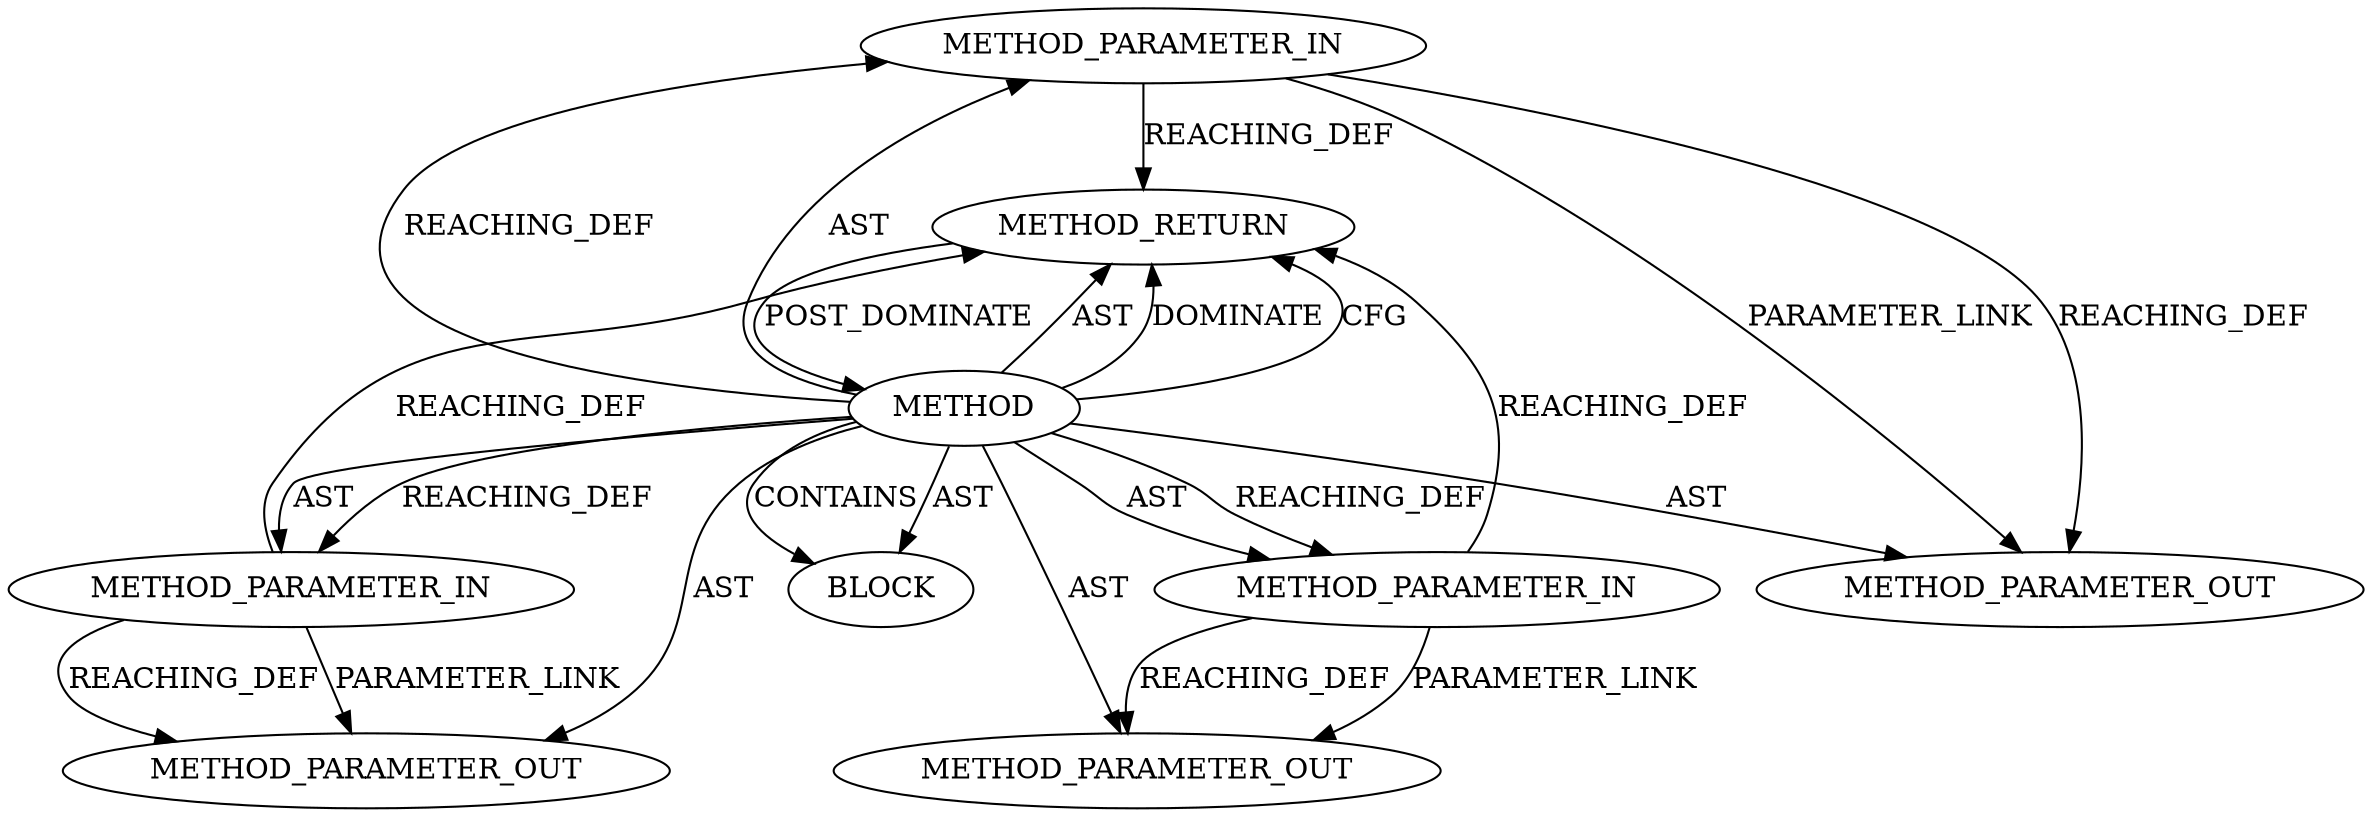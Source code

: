 digraph {
  19693 [label=METHOD_PARAMETER_IN ORDER=2 CODE="p2" IS_VARIADIC=false TYPE_FULL_NAME="ANY" EVALUATION_STRATEGY="BY_VALUE" INDEX=2 NAME="p2"]
  21884 [label=METHOD_PARAMETER_OUT ORDER=1 CODE="p1" IS_VARIADIC=false TYPE_FULL_NAME="ANY" EVALUATION_STRATEGY="BY_VALUE" INDEX=1 NAME="p1"]
  19692 [label=METHOD_PARAMETER_IN ORDER=1 CODE="p1" IS_VARIADIC=false TYPE_FULL_NAME="ANY" EVALUATION_STRATEGY="BY_VALUE" INDEX=1 NAME="p1"]
  19695 [label=BLOCK ORDER=1 ARGUMENT_INDEX=1 CODE="<empty>" TYPE_FULL_NAME="ANY"]
  19696 [label=METHOD_RETURN ORDER=2 CODE="RET" TYPE_FULL_NAME="ANY" EVALUATION_STRATEGY="BY_VALUE"]
  19691 [label=METHOD AST_PARENT_TYPE="NAMESPACE_BLOCK" AST_PARENT_FULL_NAME="<global>" ORDER=0 CODE="<empty>" FULL_NAME="copy_from_iter" IS_EXTERNAL=true FILENAME="<empty>" SIGNATURE="" NAME="copy_from_iter"]
  19694 [label=METHOD_PARAMETER_IN ORDER=3 CODE="p3" IS_VARIADIC=false TYPE_FULL_NAME="ANY" EVALUATION_STRATEGY="BY_VALUE" INDEX=3 NAME="p3"]
  21885 [label=METHOD_PARAMETER_OUT ORDER=2 CODE="p2" IS_VARIADIC=false TYPE_FULL_NAME="ANY" EVALUATION_STRATEGY="BY_VALUE" INDEX=2 NAME="p2"]
  21886 [label=METHOD_PARAMETER_OUT ORDER=3 CODE="p3" IS_VARIADIC=false TYPE_FULL_NAME="ANY" EVALUATION_STRATEGY="BY_VALUE" INDEX=3 NAME="p3"]
  19692 -> 19696 [label=REACHING_DEF VARIABLE="p1"]
  19693 -> 21885 [label=PARAMETER_LINK ]
  19691 -> 21886 [label=AST ]
  19694 -> 21886 [label=REACHING_DEF VARIABLE="p3"]
  19691 -> 19696 [label=AST ]
  19692 -> 21884 [label=REACHING_DEF VARIABLE="p1"]
  19691 -> 21885 [label=AST ]
  19691 -> 19693 [label=REACHING_DEF VARIABLE=""]
  19691 -> 19694 [label=AST ]
  19691 -> 19696 [label=DOMINATE ]
  19691 -> 19692 [label=AST ]
  19696 -> 19691 [label=POST_DOMINATE ]
  19693 -> 21885 [label=REACHING_DEF VARIABLE="p2"]
  19694 -> 21886 [label=PARAMETER_LINK ]
  19691 -> 19695 [label=CONTAINS ]
  19693 -> 19696 [label=REACHING_DEF VARIABLE="p2"]
  19691 -> 19694 [label=REACHING_DEF VARIABLE=""]
  19691 -> 19695 [label=AST ]
  19691 -> 19696 [label=CFG ]
  19692 -> 21884 [label=PARAMETER_LINK ]
  19691 -> 21884 [label=AST ]
  19691 -> 19693 [label=AST ]
  19694 -> 19696 [label=REACHING_DEF VARIABLE="p3"]
  19691 -> 19692 [label=REACHING_DEF VARIABLE=""]
}
